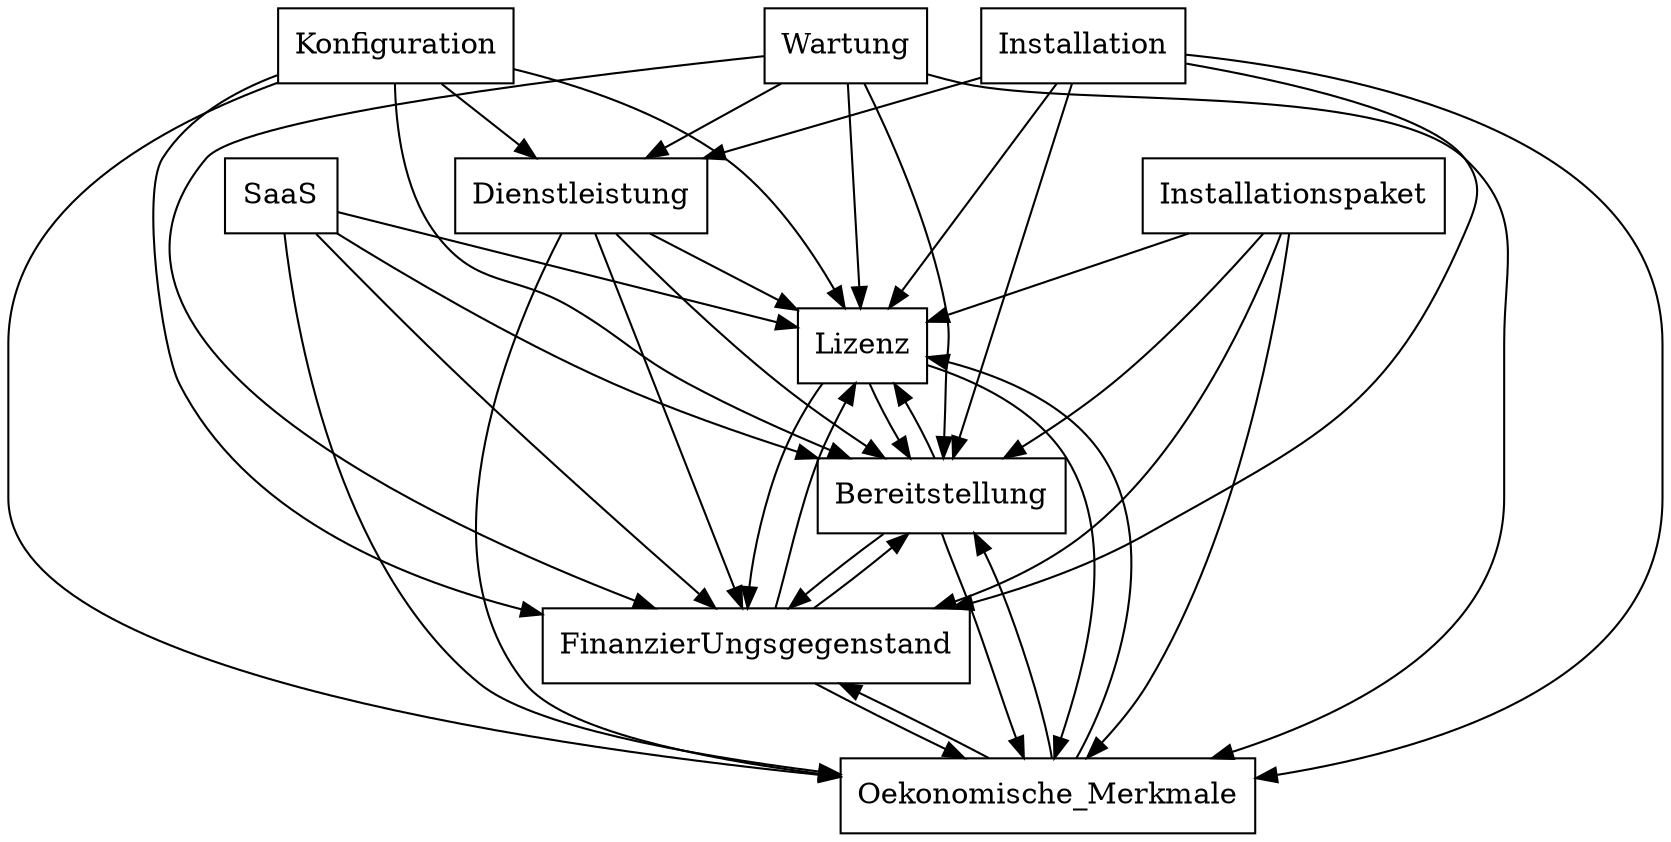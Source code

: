 digraph{
graph [rankdir=TB];
node [shape=box];
edge [arrowhead=normal];
0[label="Konfiguration",]
1[label="Dienstleistung",]
2[label="SaaS",]
3[label="Lizenz",]
4[label="Bereitstellung",]
5[label="Installationspaket",]
6[label="Oekonomische_Merkmale",]
7[label="FinanzierUngsgegenstand",]
8[label="Wartung",]
9[label="Installation",]
0->1[label="",]
0->3[label="",]
0->4[label="",]
0->6[label="",]
0->7[label="",]
1->3[label="",]
1->4[label="",]
1->6[label="",]
1->7[label="",]
2->3[label="",]
2->4[label="",]
2->6[label="",]
2->7[label="",]
3->4[label="",]
3->6[label="",]
3->7[label="",]
4->3[label="",]
4->6[label="",]
4->7[label="",]
5->3[label="",]
5->4[label="",]
5->6[label="",]
5->7[label="",]
6->3[label="",]
6->4[label="",]
6->7[label="",]
7->3[label="",]
7->4[label="",]
7->6[label="",]
8->1[label="",]
8->3[label="",]
8->4[label="",]
8->6[label="",]
8->7[label="",]
9->1[label="",]
9->3[label="",]
9->4[label="",]
9->6[label="",]
9->7[label="",]
}
